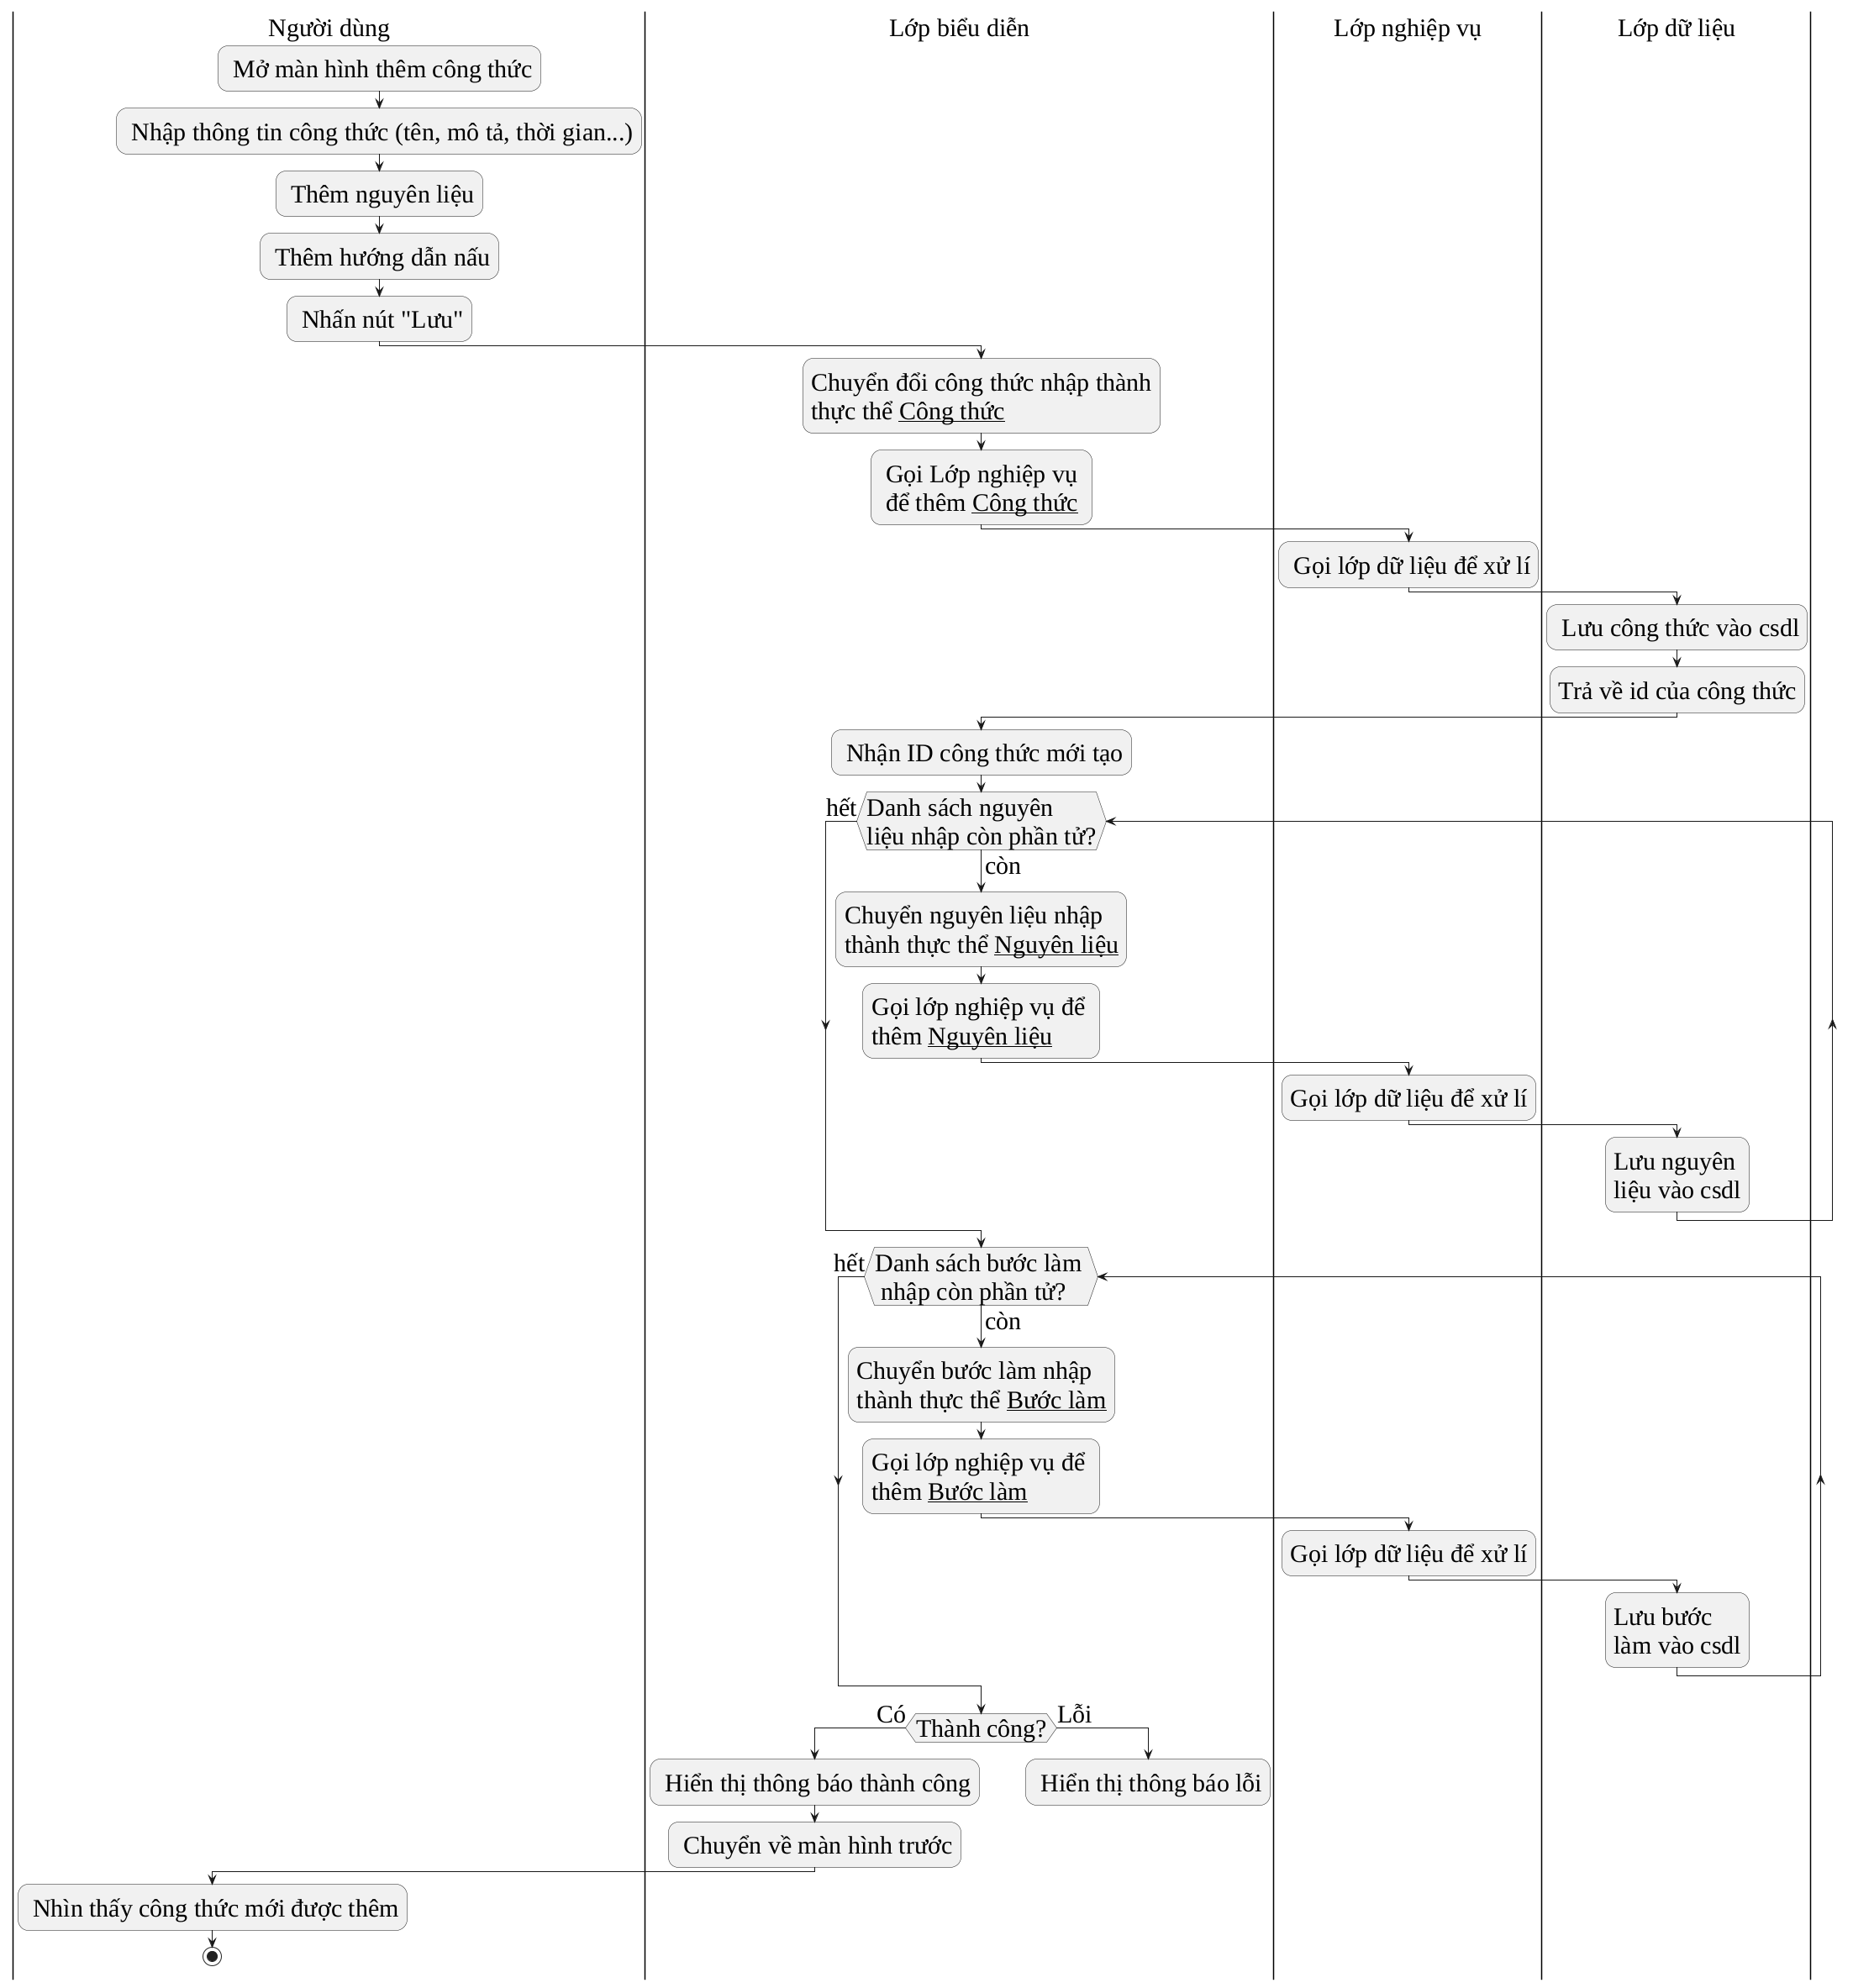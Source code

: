 @startuml
skinparam DefaultFontName "Liberation Serif"
skinparam DefaultFontSize 30

|Người dùng|
: Mở màn hình thêm công thức;
: Nhập thông tin công thức (tên, mô tả, thời gian...);
: Thêm nguyên liệu;
: Thêm hướng dẫn nấu;
: Nhấn nút "Lưu";
|Lớp biểu diễn|
:Chuyển đổi công thức nhập thành\nthực thể __Công thức__;
: Gọi Lớp nghiệp vụ \n để thêm __Công thức__;
|Lớp nghiệp vụ|
: Gọi lớp dữ liệu để xử lí;
|Lớp dữ liệu|
: Lưu công thức vào csdl;
:Trả về id của công thức;
|Lớp biểu diễn|
: Nhận ID công thức mới tạo;
while (Danh sách nguyên \nliệu nhập còn phần tử?) is (còn)
	:Chuyển nguyên liệu nhập \nthành thực thể __Nguyên liệu__;
  :Gọi lớp nghiệp vụ để \nthêm __Nguyên liệu__;
  |Lớp nghiệp vụ|
  :Gọi lớp dữ liệu để xử lí;
  |Lớp dữ liệu|
  :Lưu nguyên\nliệu vào csdl;
endwhile (hết)
|Lớp biểu diễn|
while (Danh sách bước làm \n nhập còn phần tử?) is (còn)
  :Chuyển bước làm nhập \nthành thực thể __Bước làm__;
    :Gọi lớp nghiệp vụ để \nthêm __Bước làm__;
    |Lớp nghiệp vụ|
    :Gọi lớp dữ liệu để xử lí;
    |Lớp dữ liệu|
    :Lưu bước\nlàm vào csdl;
endwhile (hết)
|Lớp biểu diễn|
if (Thành công?) then (Có)
  : Hiển thị thông báo thành công;
  : Chuyển về màn hình trước;
  |Người dùng|
  : Nhìn thấy công thức mới được thêm;
  stop
else (Lỗi)
	|Lớp biểu diễn|
  : Hiển thị thông báo lỗi;
  kill
endif
@enduml